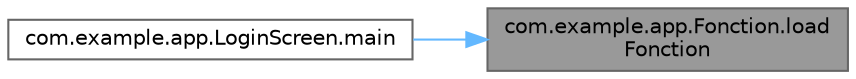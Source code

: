 digraph "com.example.app.Fonction.loadFonction"
{
 // LATEX_PDF_SIZE
  bgcolor="transparent";
  edge [fontname=Helvetica,fontsize=10,labelfontname=Helvetica,labelfontsize=10];
  node [fontname=Helvetica,fontsize=10,shape=box,height=0.2,width=0.4];
  rankdir="RL";
  Node1 [id="Node000001",label="com.example.app.Fonction.load\lFonction",height=0.2,width=0.4,color="gray40", fillcolor="grey60", style="filled", fontcolor="black",tooltip=" "];
  Node1 -> Node2 [id="edge3_Node000001_Node000002",dir="back",color="steelblue1",style="solid",tooltip=" "];
  Node2 [id="Node000002",label="com.example.app.LoginScreen.main",height=0.2,width=0.4,color="grey40", fillcolor="white", style="filled",URL="$classcom_1_1example_1_1app_1_1_login_screen.html#ac6784975d16fde8a98fd5b5eb43d18c2",tooltip=" "];
}
